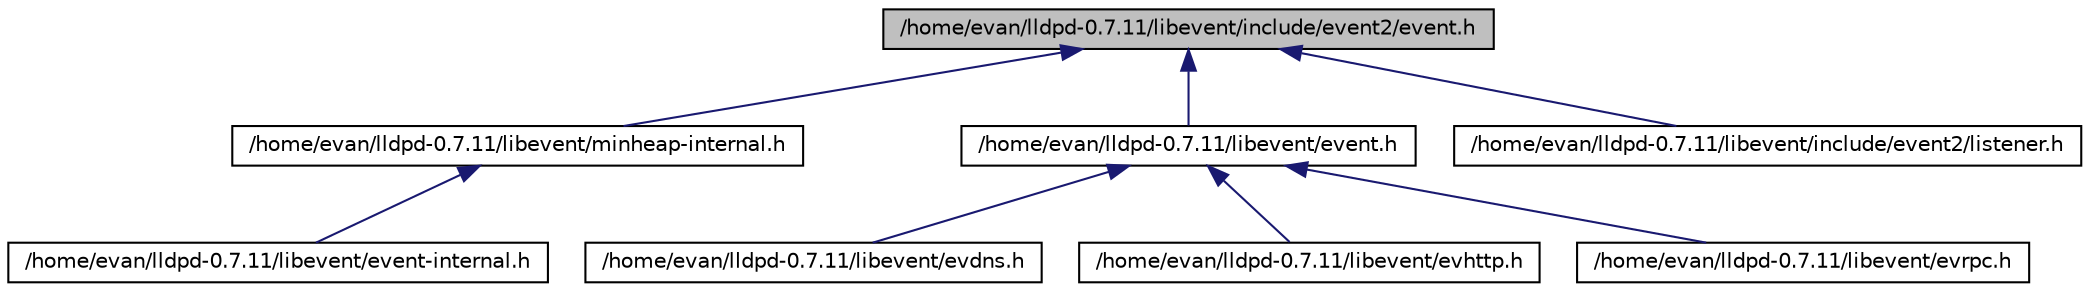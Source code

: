 digraph G
{
  edge [fontname="Helvetica",fontsize="10",labelfontname="Helvetica",labelfontsize="10"];
  node [fontname="Helvetica",fontsize="10",shape=record];
  Node1 [label="/home/evan/lldpd-0.7.11/libevent/include/event2/event.h",height=0.2,width=0.4,color="black", fillcolor="grey75", style="filled" fontcolor="black"];
  Node1 -> Node2 [dir="back",color="midnightblue",fontsize="10",style="solid",fontname="Helvetica"];
  Node2 [label="/home/evan/lldpd-0.7.11/libevent/minheap-internal.h",height=0.2,width=0.4,color="black", fillcolor="white", style="filled",URL="$minheap-internal_8h_source.html"];
  Node2 -> Node3 [dir="back",color="midnightblue",fontsize="10",style="solid",fontname="Helvetica"];
  Node3 [label="/home/evan/lldpd-0.7.11/libevent/event-internal.h",height=0.2,width=0.4,color="black", fillcolor="white", style="filled",URL="$event-internal_8h_source.html"];
  Node1 -> Node4 [dir="back",color="midnightblue",fontsize="10",style="solid",fontname="Helvetica"];
  Node4 [label="/home/evan/lldpd-0.7.11/libevent/event.h",height=0.2,width=0.4,color="black", fillcolor="white", style="filled",URL="$event_8h_source.html"];
  Node4 -> Node5 [dir="back",color="midnightblue",fontsize="10",style="solid",fontname="Helvetica"];
  Node5 [label="/home/evan/lldpd-0.7.11/libevent/evdns.h",height=0.2,width=0.4,color="black", fillcolor="white", style="filled",URL="$evdns_8h.html"];
  Node4 -> Node6 [dir="back",color="midnightblue",fontsize="10",style="solid",fontname="Helvetica"];
  Node6 [label="/home/evan/lldpd-0.7.11/libevent/evhttp.h",height=0.2,width=0.4,color="black", fillcolor="white", style="filled",URL="$evhttp_8h.html"];
  Node4 -> Node7 [dir="back",color="midnightblue",fontsize="10",style="solid",fontname="Helvetica"];
  Node7 [label="/home/evan/lldpd-0.7.11/libevent/evrpc.h",height=0.2,width=0.4,color="black", fillcolor="white", style="filled",URL="$evrpc_8h.html"];
  Node1 -> Node8 [dir="back",color="midnightblue",fontsize="10",style="solid",fontname="Helvetica"];
  Node8 [label="/home/evan/lldpd-0.7.11/libevent/include/event2/listener.h",height=0.2,width=0.4,color="black", fillcolor="white", style="filled",URL="$listener_8h_source.html"];
}
